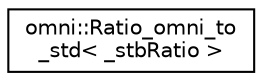 digraph "Graphical Class Hierarchy"
{
  edge [fontname="Helvetica",fontsize="10",labelfontname="Helvetica",labelfontsize="10"];
  node [fontname="Helvetica",fontsize="10",shape=record];
  rankdir="LR";
  Node0 [label="omni::Ratio_omni_to\l_std\< _stbRatio \>",height=0.2,width=0.4,color="black", fillcolor="white", style="filled",URL="$structomni_1_1Ratio__omni__to__std.html"];
}
